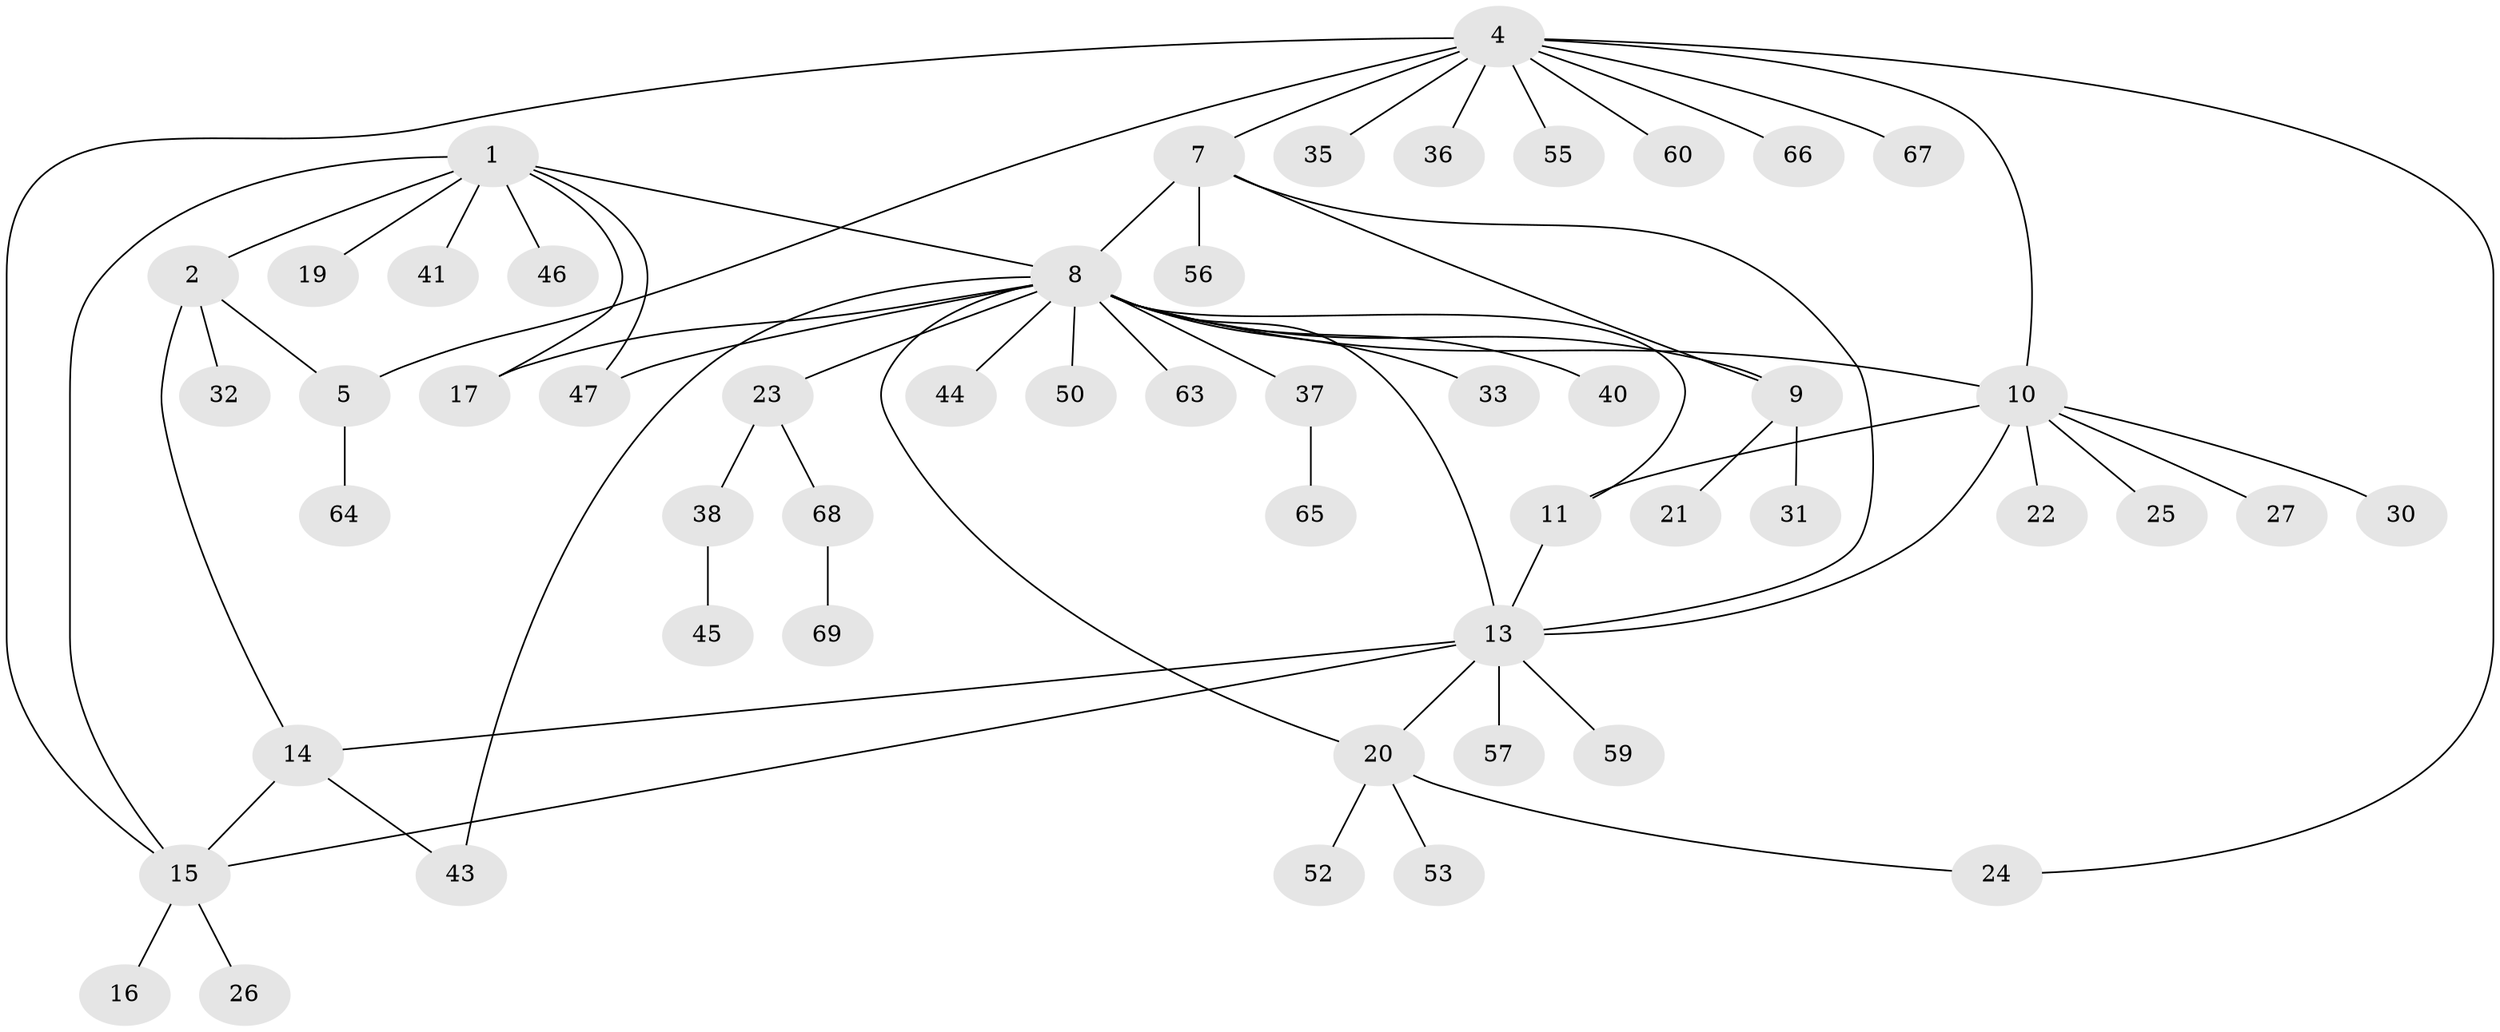 // Generated by graph-tools (version 1.1) at 2025/52/02/27/25 19:52:16]
// undirected, 53 vertices, 68 edges
graph export_dot {
graph [start="1"]
  node [color=gray90,style=filled];
  1 [super="+42"];
  2 [super="+3"];
  4 [super="+6"];
  5;
  7;
  8 [super="+12"];
  9 [super="+18"];
  10 [super="+34"];
  11 [super="+54"];
  13 [super="+48"];
  14;
  15 [super="+29"];
  16;
  17;
  19;
  20 [super="+72"];
  21;
  22 [super="+28"];
  23;
  24;
  25 [super="+71"];
  26;
  27;
  30;
  31;
  32 [super="+61"];
  33;
  35;
  36;
  37 [super="+39"];
  38 [super="+49"];
  40;
  41;
  43;
  44 [super="+51"];
  45;
  46 [super="+62"];
  47;
  50;
  52;
  53;
  55;
  56 [super="+58"];
  57;
  59;
  60;
  63;
  64;
  65;
  66;
  67;
  68 [super="+70"];
  69;
  1 -- 2 [weight=2];
  1 -- 8 [weight=2];
  1 -- 17;
  1 -- 19;
  1 -- 41;
  1 -- 46;
  1 -- 47;
  1 -- 15;
  2 -- 14;
  2 -- 32;
  2 -- 5;
  4 -- 5 [weight=2];
  4 -- 15;
  4 -- 55;
  4 -- 66;
  4 -- 35;
  4 -- 36;
  4 -- 67;
  4 -- 7;
  4 -- 10;
  4 -- 24;
  4 -- 60;
  5 -- 64;
  7 -- 8;
  7 -- 9;
  7 -- 13;
  7 -- 56;
  8 -- 9;
  8 -- 17;
  8 -- 33;
  8 -- 43;
  8 -- 44;
  8 -- 63;
  8 -- 37;
  8 -- 40;
  8 -- 10;
  8 -- 11;
  8 -- 13;
  8 -- 47;
  8 -- 50;
  8 -- 20;
  8 -- 23;
  9 -- 21;
  9 -- 31;
  10 -- 11;
  10 -- 22;
  10 -- 25;
  10 -- 27;
  10 -- 30;
  10 -- 13;
  11 -- 13;
  13 -- 14;
  13 -- 15;
  13 -- 20;
  13 -- 57;
  13 -- 59;
  14 -- 15;
  14 -- 43;
  15 -- 16;
  15 -- 26;
  20 -- 24;
  20 -- 52;
  20 -- 53;
  23 -- 38;
  23 -- 68;
  37 -- 65;
  38 -- 45;
  68 -- 69;
}

